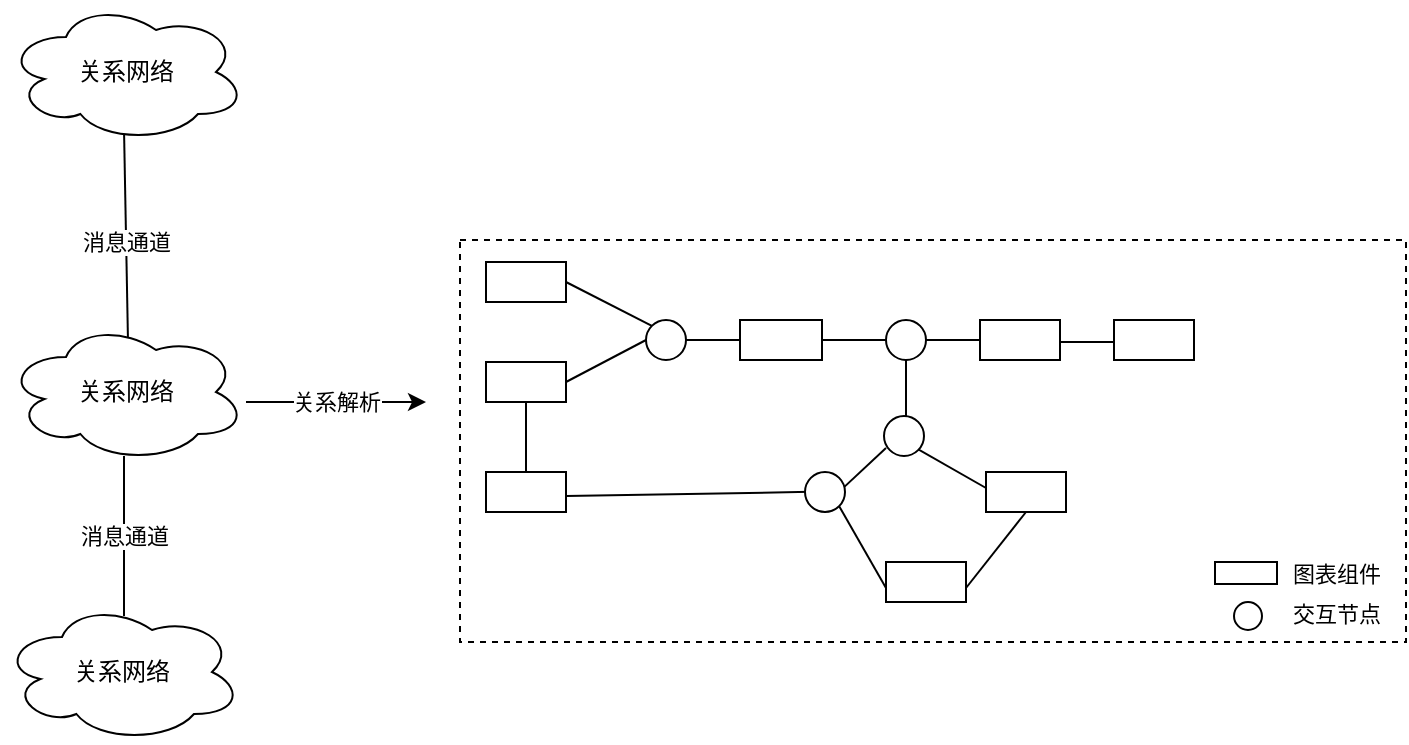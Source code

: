 <mxfile version="20.4.0" type="github">
  <diagram id="2bKx0WHEdLVY7x2d4dLD" name="第 1 页">
    <mxGraphModel dx="901" dy="985" grid="0" gridSize="10" guides="1" tooltips="1" connect="1" arrows="1" fold="1" page="0" pageScale="1" pageWidth="827" pageHeight="1169" math="0" shadow="0">
      <root>
        <mxCell id="0" />
        <mxCell id="1" parent="0" />
        <mxCell id="-S7INPXl_ixiiSmfAI3K-76" value="" style="rounded=0;whiteSpace=wrap;html=1;fillColor=none;dashed=1;" vertex="1" parent="1">
          <mxGeometry x="297" y="39" width="473" height="201" as="geometry" />
        </mxCell>
        <mxCell id="-S7INPXl_ixiiSmfAI3K-1" value="关系网络" style="ellipse;shape=cloud;whiteSpace=wrap;html=1;" vertex="1" parent="1">
          <mxGeometry x="70" y="80" width="120" height="70" as="geometry" />
        </mxCell>
        <mxCell id="-S7INPXl_ixiiSmfAI3K-2" value="" style="rounded=0;whiteSpace=wrap;html=1;" vertex="1" parent="1">
          <mxGeometry x="310" y="50" width="40" height="20" as="geometry" />
        </mxCell>
        <mxCell id="-S7INPXl_ixiiSmfAI3K-46" style="edgeStyle=orthogonalEdgeStyle;curved=1;rounded=0;orthogonalLoop=1;jettySize=auto;html=1;exitX=1;exitY=0.5;exitDx=0;exitDy=0;entryX=0;entryY=0.5;entryDx=0;entryDy=0;endArrow=baseDash;endFill=0;" edge="1" parent="1" source="-S7INPXl_ixiiSmfAI3K-3" target="-S7INPXl_ixiiSmfAI3K-5">
          <mxGeometry relative="1" as="geometry" />
        </mxCell>
        <mxCell id="-S7INPXl_ixiiSmfAI3K-3" value="" style="ellipse;whiteSpace=wrap;html=1;aspect=fixed;" vertex="1" parent="1">
          <mxGeometry x="390" y="79" width="20" height="20" as="geometry" />
        </mxCell>
        <mxCell id="-S7INPXl_ixiiSmfAI3K-63" style="edgeStyle=none;rounded=0;orthogonalLoop=1;jettySize=auto;html=1;exitX=0.5;exitY=1;exitDx=0;exitDy=0;entryX=0.5;entryY=0;entryDx=0;entryDy=0;endArrow=none;endFill=0;" edge="1" parent="1" source="-S7INPXl_ixiiSmfAI3K-4" target="-S7INPXl_ixiiSmfAI3K-32">
          <mxGeometry relative="1" as="geometry">
            <mxPoint x="336" y="120" as="sourcePoint" />
            <mxPoint x="326" y="170" as="targetPoint" />
          </mxGeometry>
        </mxCell>
        <mxCell id="-S7INPXl_ixiiSmfAI3K-4" value="" style="rounded=0;whiteSpace=wrap;html=1;" vertex="1" parent="1">
          <mxGeometry x="310" y="100" width="40" height="20" as="geometry" />
        </mxCell>
        <mxCell id="-S7INPXl_ixiiSmfAI3K-52" style="edgeStyle=orthogonalEdgeStyle;curved=1;rounded=0;orthogonalLoop=1;jettySize=auto;html=1;entryX=0;entryY=0.5;entryDx=0;entryDy=0;endArrow=none;endFill=0;" edge="1" parent="1" source="-S7INPXl_ixiiSmfAI3K-5" target="-S7INPXl_ixiiSmfAI3K-51">
          <mxGeometry relative="1" as="geometry" />
        </mxCell>
        <mxCell id="-S7INPXl_ixiiSmfAI3K-5" value="" style="rounded=0;whiteSpace=wrap;html=1;" vertex="1" parent="1">
          <mxGeometry x="437" y="79" width="41" height="20" as="geometry" />
        </mxCell>
        <mxCell id="-S7INPXl_ixiiSmfAI3K-65" style="edgeStyle=none;rounded=0;orthogonalLoop=1;jettySize=auto;html=1;exitX=1;exitY=0.25;exitDx=0;exitDy=0;entryX=0;entryY=0.25;entryDx=0;entryDy=0;endArrow=none;endFill=0;" edge="1" parent="1">
          <mxGeometry relative="1" as="geometry">
            <mxPoint x="592" y="90" as="sourcePoint" />
            <mxPoint x="632" y="90" as="targetPoint" />
          </mxGeometry>
        </mxCell>
        <mxCell id="-S7INPXl_ixiiSmfAI3K-6" value="" style="rounded=0;whiteSpace=wrap;html=1;" vertex="1" parent="1">
          <mxGeometry x="557" y="79" width="40" height="20" as="geometry" />
        </mxCell>
        <mxCell id="-S7INPXl_ixiiSmfAI3K-61" style="edgeStyle=none;rounded=0;orthogonalLoop=1;jettySize=auto;html=1;exitX=0.5;exitY=1;exitDx=0;exitDy=0;endArrow=none;endFill=0;" edge="1" parent="1" source="-S7INPXl_ixiiSmfAI3K-7">
          <mxGeometry relative="1" as="geometry">
            <mxPoint x="560" y="190" as="sourcePoint" />
            <mxPoint x="550" y="213" as="targetPoint" />
          </mxGeometry>
        </mxCell>
        <mxCell id="-S7INPXl_ixiiSmfAI3K-7" value="" style="rounded=0;whiteSpace=wrap;html=1;" vertex="1" parent="1">
          <mxGeometry x="560" y="155" width="40" height="20" as="geometry" />
        </mxCell>
        <mxCell id="-S7INPXl_ixiiSmfAI3K-8" value="" style="rounded=0;whiteSpace=wrap;html=1;" vertex="1" parent="1">
          <mxGeometry x="510" y="200" width="40" height="20" as="geometry" />
        </mxCell>
        <mxCell id="-S7INPXl_ixiiSmfAI3K-68" style="edgeStyle=none;rounded=0;orthogonalLoop=1;jettySize=auto;html=1;exitX=0;exitY=0.5;exitDx=0;exitDy=0;entryX=1;entryY=0;entryDx=0;entryDy=0;endArrow=none;endFill=0;" edge="1" parent="1">
          <mxGeometry relative="1" as="geometry">
            <mxPoint x="510" y="143" as="sourcePoint" />
            <mxPoint x="487.571" y="163.929" as="targetPoint" />
          </mxGeometry>
        </mxCell>
        <mxCell id="-S7INPXl_ixiiSmfAI3K-70" style="edgeStyle=none;rounded=0;orthogonalLoop=1;jettySize=auto;html=1;exitX=1;exitY=0;exitDx=0;exitDy=0;entryX=0.25;entryY=0;entryDx=0;entryDy=0;endArrow=none;endFill=0;" edge="1" parent="1">
          <mxGeometry relative="1" as="geometry">
            <mxPoint x="516.071" y="137.929" as="sourcePoint" />
            <mxPoint x="560" y="163" as="targetPoint" />
          </mxGeometry>
        </mxCell>
        <mxCell id="-S7INPXl_ixiiSmfAI3K-30" value="" style="ellipse;whiteSpace=wrap;html=1;aspect=fixed;" vertex="1" parent="1">
          <mxGeometry x="509" y="127" width="20" height="20" as="geometry" />
        </mxCell>
        <mxCell id="-S7INPXl_ixiiSmfAI3K-60" style="edgeStyle=none;rounded=0;orthogonalLoop=1;jettySize=auto;html=1;exitX=0;exitY=0;exitDx=0;exitDy=0;endArrow=none;endFill=0;entryX=1;entryY=0.25;entryDx=0;entryDy=0;" edge="1" parent="1">
          <mxGeometry relative="1" as="geometry">
            <mxPoint x="472.429" y="164.929" as="sourcePoint" />
            <mxPoint x="350" y="167" as="targetPoint" />
          </mxGeometry>
        </mxCell>
        <mxCell id="-S7INPXl_ixiiSmfAI3K-62" style="edgeStyle=none;rounded=0;orthogonalLoop=1;jettySize=auto;html=1;exitX=1;exitY=1;exitDx=0;exitDy=0;entryX=0;entryY=0;entryDx=0;entryDy=0;endArrow=none;endFill=0;" edge="1" parent="1" source="-S7INPXl_ixiiSmfAI3K-31">
          <mxGeometry relative="1" as="geometry">
            <mxPoint x="489.5" y="178" as="sourcePoint" />
            <mxPoint x="510" y="213" as="targetPoint" />
          </mxGeometry>
        </mxCell>
        <mxCell id="-S7INPXl_ixiiSmfAI3K-31" value="" style="ellipse;whiteSpace=wrap;html=1;aspect=fixed;" vertex="1" parent="1">
          <mxGeometry x="469.5" y="155" width="20" height="20" as="geometry" />
        </mxCell>
        <mxCell id="-S7INPXl_ixiiSmfAI3K-32" value="" style="rounded=0;whiteSpace=wrap;html=1;" vertex="1" parent="1">
          <mxGeometry x="310" y="155" width="40" height="20" as="geometry" />
        </mxCell>
        <mxCell id="-S7INPXl_ixiiSmfAI3K-43" value="" style="endArrow=none;html=1;rounded=0;curved=1;entryX=0;entryY=0;entryDx=0;entryDy=0;" edge="1" parent="1" target="-S7INPXl_ixiiSmfAI3K-3">
          <mxGeometry width="50" height="50" relative="1" as="geometry">
            <mxPoint x="350" y="60" as="sourcePoint" />
            <mxPoint x="400" y="10" as="targetPoint" />
          </mxGeometry>
        </mxCell>
        <mxCell id="-S7INPXl_ixiiSmfAI3K-44" value="" style="endArrow=none;html=1;rounded=0;curved=1;exitX=1;exitY=0.5;exitDx=0;exitDy=0;entryX=0;entryY=0.5;entryDx=0;entryDy=0;" edge="1" parent="1" source="-S7INPXl_ixiiSmfAI3K-4" target="-S7INPXl_ixiiSmfAI3K-3">
          <mxGeometry width="50" height="50" relative="1" as="geometry">
            <mxPoint x="330" y="190" as="sourcePoint" />
            <mxPoint x="380" y="140" as="targetPoint" />
          </mxGeometry>
        </mxCell>
        <mxCell id="-S7INPXl_ixiiSmfAI3K-53" style="edgeStyle=orthogonalEdgeStyle;curved=1;rounded=0;orthogonalLoop=1;jettySize=auto;html=1;entryX=0;entryY=0.5;entryDx=0;entryDy=0;endArrow=none;endFill=0;" edge="1" parent="1" source="-S7INPXl_ixiiSmfAI3K-51" target="-S7INPXl_ixiiSmfAI3K-6">
          <mxGeometry relative="1" as="geometry" />
        </mxCell>
        <mxCell id="-S7INPXl_ixiiSmfAI3K-54" style="rounded=0;orthogonalLoop=1;jettySize=auto;html=1;exitX=0.5;exitY=1;exitDx=0;exitDy=0;entryX=1;entryY=0;entryDx=0;entryDy=0;endArrow=none;endFill=0;" edge="1" parent="1" source="-S7INPXl_ixiiSmfAI3K-51">
          <mxGeometry relative="1" as="geometry">
            <mxPoint x="542.93" y="93.04" as="sourcePoint" />
            <mxPoint x="520.001" y="126.969" as="targetPoint" />
          </mxGeometry>
        </mxCell>
        <mxCell id="-S7INPXl_ixiiSmfAI3K-51" value="" style="ellipse;whiteSpace=wrap;html=1;aspect=fixed;" vertex="1" parent="1">
          <mxGeometry x="510" y="79" width="20" height="20" as="geometry" />
        </mxCell>
        <mxCell id="-S7INPXl_ixiiSmfAI3K-64" value="" style="rounded=0;whiteSpace=wrap;html=1;" vertex="1" parent="1">
          <mxGeometry x="624" y="79" width="40" height="20" as="geometry" />
        </mxCell>
        <mxCell id="-S7INPXl_ixiiSmfAI3K-71" value="关系网络" style="ellipse;shape=cloud;whiteSpace=wrap;html=1;" vertex="1" parent="1">
          <mxGeometry x="68" y="220" width="120" height="70" as="geometry" />
        </mxCell>
        <mxCell id="-S7INPXl_ixiiSmfAI3K-74" value="" style="endArrow=classic;html=1;rounded=0;" edge="1" parent="1">
          <mxGeometry relative="1" as="geometry">
            <mxPoint x="190" y="120" as="sourcePoint" />
            <mxPoint x="280" y="120" as="targetPoint" />
          </mxGeometry>
        </mxCell>
        <mxCell id="-S7INPXl_ixiiSmfAI3K-75" value="关系解析" style="edgeLabel;resizable=0;html=1;align=center;verticalAlign=middle;" connectable="0" vertex="1" parent="-S7INPXl_ixiiSmfAI3K-74">
          <mxGeometry relative="1" as="geometry" />
        </mxCell>
        <mxCell id="-S7INPXl_ixiiSmfAI3K-77" value="" style="endArrow=none;html=1;rounded=0;endFill=0;" edge="1" parent="1">
          <mxGeometry relative="1" as="geometry">
            <mxPoint x="129" y="147" as="sourcePoint" />
            <mxPoint x="129" y="227" as="targetPoint" />
          </mxGeometry>
        </mxCell>
        <mxCell id="-S7INPXl_ixiiSmfAI3K-78" value="消息通道" style="edgeLabel;resizable=0;html=1;align=center;verticalAlign=middle;dashed=1;fillColor=none;" connectable="0" vertex="1" parent="-S7INPXl_ixiiSmfAI3K-77">
          <mxGeometry relative="1" as="geometry" />
        </mxCell>
        <mxCell id="-S7INPXl_ixiiSmfAI3K-79" value="" style="rounded=0;whiteSpace=wrap;html=1;fillColor=none;" vertex="1" parent="1">
          <mxGeometry x="674.5" y="200" width="31" height="11" as="geometry" />
        </mxCell>
        <mxCell id="-S7INPXl_ixiiSmfAI3K-80" value="" style="ellipse;whiteSpace=wrap;html=1;aspect=fixed;fillColor=none;" vertex="1" parent="1">
          <mxGeometry x="684" y="220" width="14" height="14" as="geometry" />
        </mxCell>
        <mxCell id="-S7INPXl_ixiiSmfAI3K-81" value="&lt;font style=&quot;font-size: 11px;&quot;&gt;图表组件&lt;/font&gt;" style="text;html=1;strokeColor=none;fillColor=none;align=center;verticalAlign=middle;whiteSpace=wrap;rounded=0;" vertex="1" parent="1">
          <mxGeometry x="705.5" y="195" width="59" height="21" as="geometry" />
        </mxCell>
        <mxCell id="-S7INPXl_ixiiSmfAI3K-83" value="&lt;span style=&quot;font-size: 11px;&quot;&gt;交互节点&lt;/span&gt;" style="text;html=1;strokeColor=none;fillColor=none;align=center;verticalAlign=middle;whiteSpace=wrap;rounded=0;" vertex="1" parent="1">
          <mxGeometry x="705.5" y="215" width="59" height="21" as="geometry" />
        </mxCell>
        <mxCell id="-S7INPXl_ixiiSmfAI3K-85" style="edgeStyle=none;rounded=0;orthogonalLoop=1;jettySize=auto;html=1;entryX=0.508;entryY=0.111;entryDx=0;entryDy=0;entryPerimeter=0;fontSize=11;endArrow=none;endFill=0;exitX=0.492;exitY=0.935;exitDx=0;exitDy=0;exitPerimeter=0;" edge="1" parent="1" source="-S7INPXl_ixiiSmfAI3K-84" target="-S7INPXl_ixiiSmfAI3K-1">
          <mxGeometry relative="1" as="geometry" />
        </mxCell>
        <mxCell id="-S7INPXl_ixiiSmfAI3K-84" value="关系网络" style="ellipse;shape=cloud;whiteSpace=wrap;html=1;" vertex="1" parent="1">
          <mxGeometry x="70" y="-80" width="120" height="70" as="geometry" />
        </mxCell>
        <mxCell id="-S7INPXl_ixiiSmfAI3K-86" value="消息通道" style="edgeLabel;resizable=0;html=1;align=center;verticalAlign=middle;dashed=1;fillColor=none;" connectable="0" vertex="1" parent="1">
          <mxGeometry x="130" y="40" as="geometry" />
        </mxCell>
      </root>
    </mxGraphModel>
  </diagram>
</mxfile>

